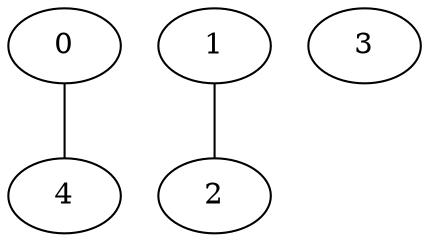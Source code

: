 graph "sampletest150-mod2_image3.bmp" {
	0	 [type=corner,
		x=107,
		y=415];
	4	 [type=corner,
		x=431,
		y=399];
	0 -- 4	 [angle0="392.12",
		angle1="-.05",
		frequency=2,
		type0=arc,
		type1=line];
	1	 [type=corner,
		x=423,
		y=341];
	2	 [type=corner,
		x=118,
		y=348];
	1 -- 2	 [angle0="-.02",
		angle1="320.40",
		frequency=2,
		type0=line,
		type1=arc];
	3	 [type=circle,
		x=255,
		y=304];
}
